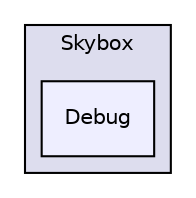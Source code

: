 digraph "Skybox/Debug" {
  compound=true
  node [ fontsize="10", fontname="Helvetica"];
  edge [ labelfontsize="10", labelfontname="Helvetica"];
  subgraph clusterdir_800db9d7a8bafde56f3c3401229d82ca {
    graph [ bgcolor="#ddddee", pencolor="black", label="Skybox" fontname="Helvetica", fontsize="10", URL="dir_800db9d7a8bafde56f3c3401229d82ca.html"]
  dir_949d2b1f40834d86426fdd4b6be73aa8 [shape=box, label="Debug", style="filled", fillcolor="#eeeeff", pencolor="black", URL="dir_949d2b1f40834d86426fdd4b6be73aa8.html"];
  }
}
